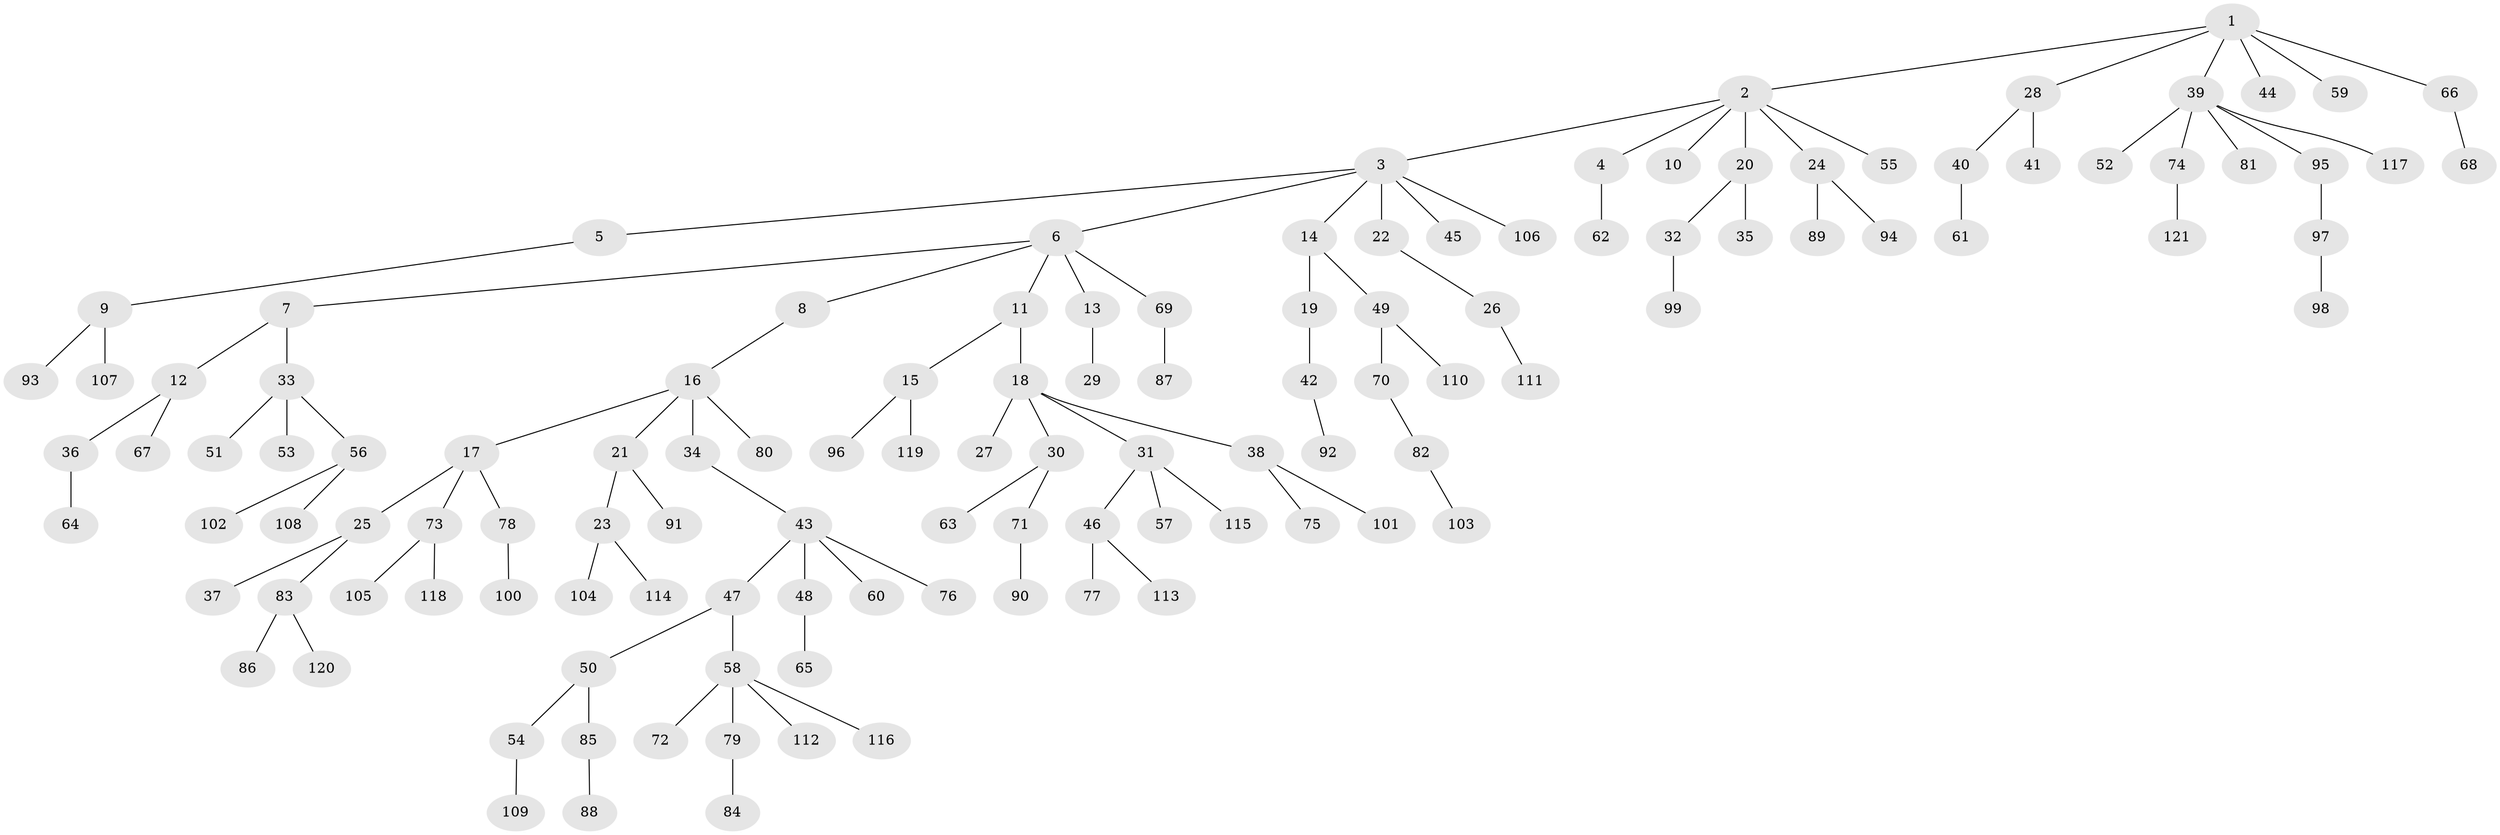 // Generated by graph-tools (version 1.1) at 2025/53/03/09/25 04:53:00]
// undirected, 121 vertices, 120 edges
graph export_dot {
graph [start="1"]
  node [color=gray90,style=filled];
  1;
  2;
  3;
  4;
  5;
  6;
  7;
  8;
  9;
  10;
  11;
  12;
  13;
  14;
  15;
  16;
  17;
  18;
  19;
  20;
  21;
  22;
  23;
  24;
  25;
  26;
  27;
  28;
  29;
  30;
  31;
  32;
  33;
  34;
  35;
  36;
  37;
  38;
  39;
  40;
  41;
  42;
  43;
  44;
  45;
  46;
  47;
  48;
  49;
  50;
  51;
  52;
  53;
  54;
  55;
  56;
  57;
  58;
  59;
  60;
  61;
  62;
  63;
  64;
  65;
  66;
  67;
  68;
  69;
  70;
  71;
  72;
  73;
  74;
  75;
  76;
  77;
  78;
  79;
  80;
  81;
  82;
  83;
  84;
  85;
  86;
  87;
  88;
  89;
  90;
  91;
  92;
  93;
  94;
  95;
  96;
  97;
  98;
  99;
  100;
  101;
  102;
  103;
  104;
  105;
  106;
  107;
  108;
  109;
  110;
  111;
  112;
  113;
  114;
  115;
  116;
  117;
  118;
  119;
  120;
  121;
  1 -- 2;
  1 -- 28;
  1 -- 39;
  1 -- 44;
  1 -- 59;
  1 -- 66;
  2 -- 3;
  2 -- 4;
  2 -- 10;
  2 -- 20;
  2 -- 24;
  2 -- 55;
  3 -- 5;
  3 -- 6;
  3 -- 14;
  3 -- 22;
  3 -- 45;
  3 -- 106;
  4 -- 62;
  5 -- 9;
  6 -- 7;
  6 -- 8;
  6 -- 11;
  6 -- 13;
  6 -- 69;
  7 -- 12;
  7 -- 33;
  8 -- 16;
  9 -- 93;
  9 -- 107;
  11 -- 15;
  11 -- 18;
  12 -- 36;
  12 -- 67;
  13 -- 29;
  14 -- 19;
  14 -- 49;
  15 -- 96;
  15 -- 119;
  16 -- 17;
  16 -- 21;
  16 -- 34;
  16 -- 80;
  17 -- 25;
  17 -- 73;
  17 -- 78;
  18 -- 27;
  18 -- 30;
  18 -- 31;
  18 -- 38;
  19 -- 42;
  20 -- 32;
  20 -- 35;
  21 -- 23;
  21 -- 91;
  22 -- 26;
  23 -- 104;
  23 -- 114;
  24 -- 89;
  24 -- 94;
  25 -- 37;
  25 -- 83;
  26 -- 111;
  28 -- 40;
  28 -- 41;
  30 -- 63;
  30 -- 71;
  31 -- 46;
  31 -- 57;
  31 -- 115;
  32 -- 99;
  33 -- 51;
  33 -- 53;
  33 -- 56;
  34 -- 43;
  36 -- 64;
  38 -- 75;
  38 -- 101;
  39 -- 52;
  39 -- 74;
  39 -- 81;
  39 -- 95;
  39 -- 117;
  40 -- 61;
  42 -- 92;
  43 -- 47;
  43 -- 48;
  43 -- 60;
  43 -- 76;
  46 -- 77;
  46 -- 113;
  47 -- 50;
  47 -- 58;
  48 -- 65;
  49 -- 70;
  49 -- 110;
  50 -- 54;
  50 -- 85;
  54 -- 109;
  56 -- 102;
  56 -- 108;
  58 -- 72;
  58 -- 79;
  58 -- 112;
  58 -- 116;
  66 -- 68;
  69 -- 87;
  70 -- 82;
  71 -- 90;
  73 -- 105;
  73 -- 118;
  74 -- 121;
  78 -- 100;
  79 -- 84;
  82 -- 103;
  83 -- 86;
  83 -- 120;
  85 -- 88;
  95 -- 97;
  97 -- 98;
}
